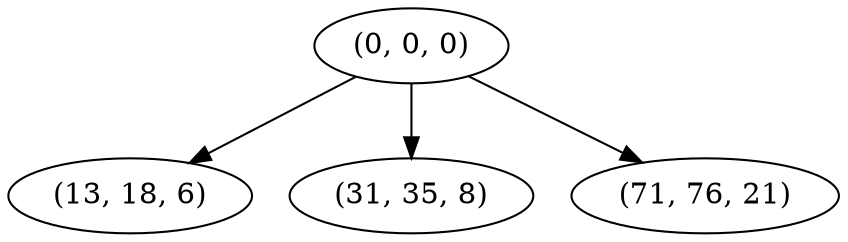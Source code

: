 digraph tree {
    "(0, 0, 0)";
    "(13, 18, 6)";
    "(31, 35, 8)";
    "(71, 76, 21)";
    "(0, 0, 0)" -> "(13, 18, 6)";
    "(0, 0, 0)" -> "(31, 35, 8)";
    "(0, 0, 0)" -> "(71, 76, 21)";
}
